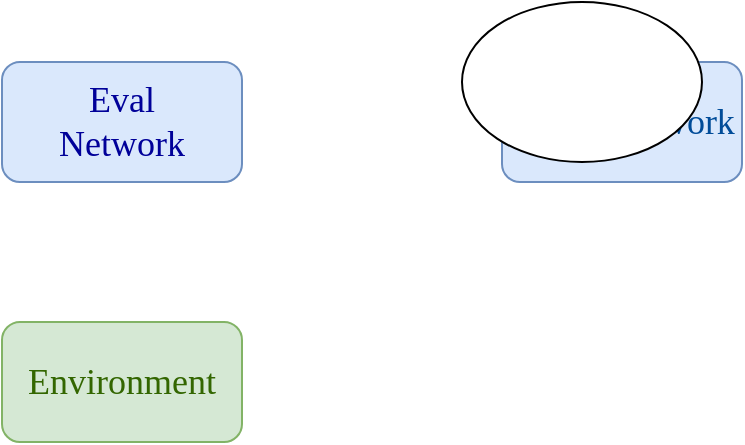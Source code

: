 <mxfile type="github" version="15.4.1">
  <diagram id="YniBcztJ1HxSJgaPbgQI" name="Page-1">
    <mxGraphModel grid="1" dx="806" dy="516" gridSize="10" guides="1" tooltips="1" connect="1" arrows="1" fold="1" page="1" pageScale="1" pageWidth="827" pageHeight="1169" math="0" shadow="0">
      <root>
        <mxCell id="0" />
        <mxCell id="1" parent="0" />
        <mxCell id="XPfx1WEEBaksDFuU4oTT-1" value="&lt;font color=&quot;#336600&quot; face=&quot;Comic Sans MS&quot; style=&quot;font-size: 18px&quot;&gt;Environment&lt;/font&gt;" parent="1" style="rounded=1;whiteSpace=wrap;html=1;fillColor=#d5e8d4;strokeColor=#82b366;" vertex="1">
          <mxGeometry as="geometry" x="110" y="590" width="120" height="60" />
        </mxCell>
        <mxCell id="XPfx1WEEBaksDFuU4oTT-2" value="&lt;div&gt;&lt;font color=&quot;#000099&quot; face=&quot;Comic Sans MS&quot; style=&quot;font-size: 18px&quot;&gt;Eval&lt;/font&gt;&lt;/div&gt;&lt;div&gt;&lt;font color=&quot;#000099&quot; face=&quot;Comic Sans MS&quot; style=&quot;font-size: 18px&quot;&gt;Network&lt;/font&gt;&lt;/div&gt;" parent="1" style="rounded=1;whiteSpace=wrap;html=1;fillColor=#dae8fc;strokeColor=#6c8ebf;" vertex="1">
          <mxGeometry as="geometry" x="110" y="460" width="120" height="60" />
        </mxCell>
        <mxCell id="XPfx1WEEBaksDFuU4oTT-3" value="&lt;font color=&quot;#004c99&quot; face=&quot;Comic Sans MS&quot; style=&quot;font-size: 18px&quot;&gt;Target Network&lt;/font&gt;" parent="1" style="rounded=1;whiteSpace=wrap;html=1;fillColor=#dae8fc;strokeColor=#6c8ebf;" vertex="1">
          <mxGeometry as="geometry" x="360" y="460" width="120" height="60" />
        </mxCell>
        <mxCell id="XPfx1WEEBaksDFuU4oTT-5" value="" parent="1" style="ellipse;whiteSpace=wrap;html=1;fontFamily=Comic Sans MS;fontSize=18;fontColor=#004C99;" vertex="1">
          <mxGeometry as="geometry" x="340" y="430" width="120" height="80" />
        </mxCell>
      </root>
    </mxGraphModel>
  </diagram>
</mxfile>

